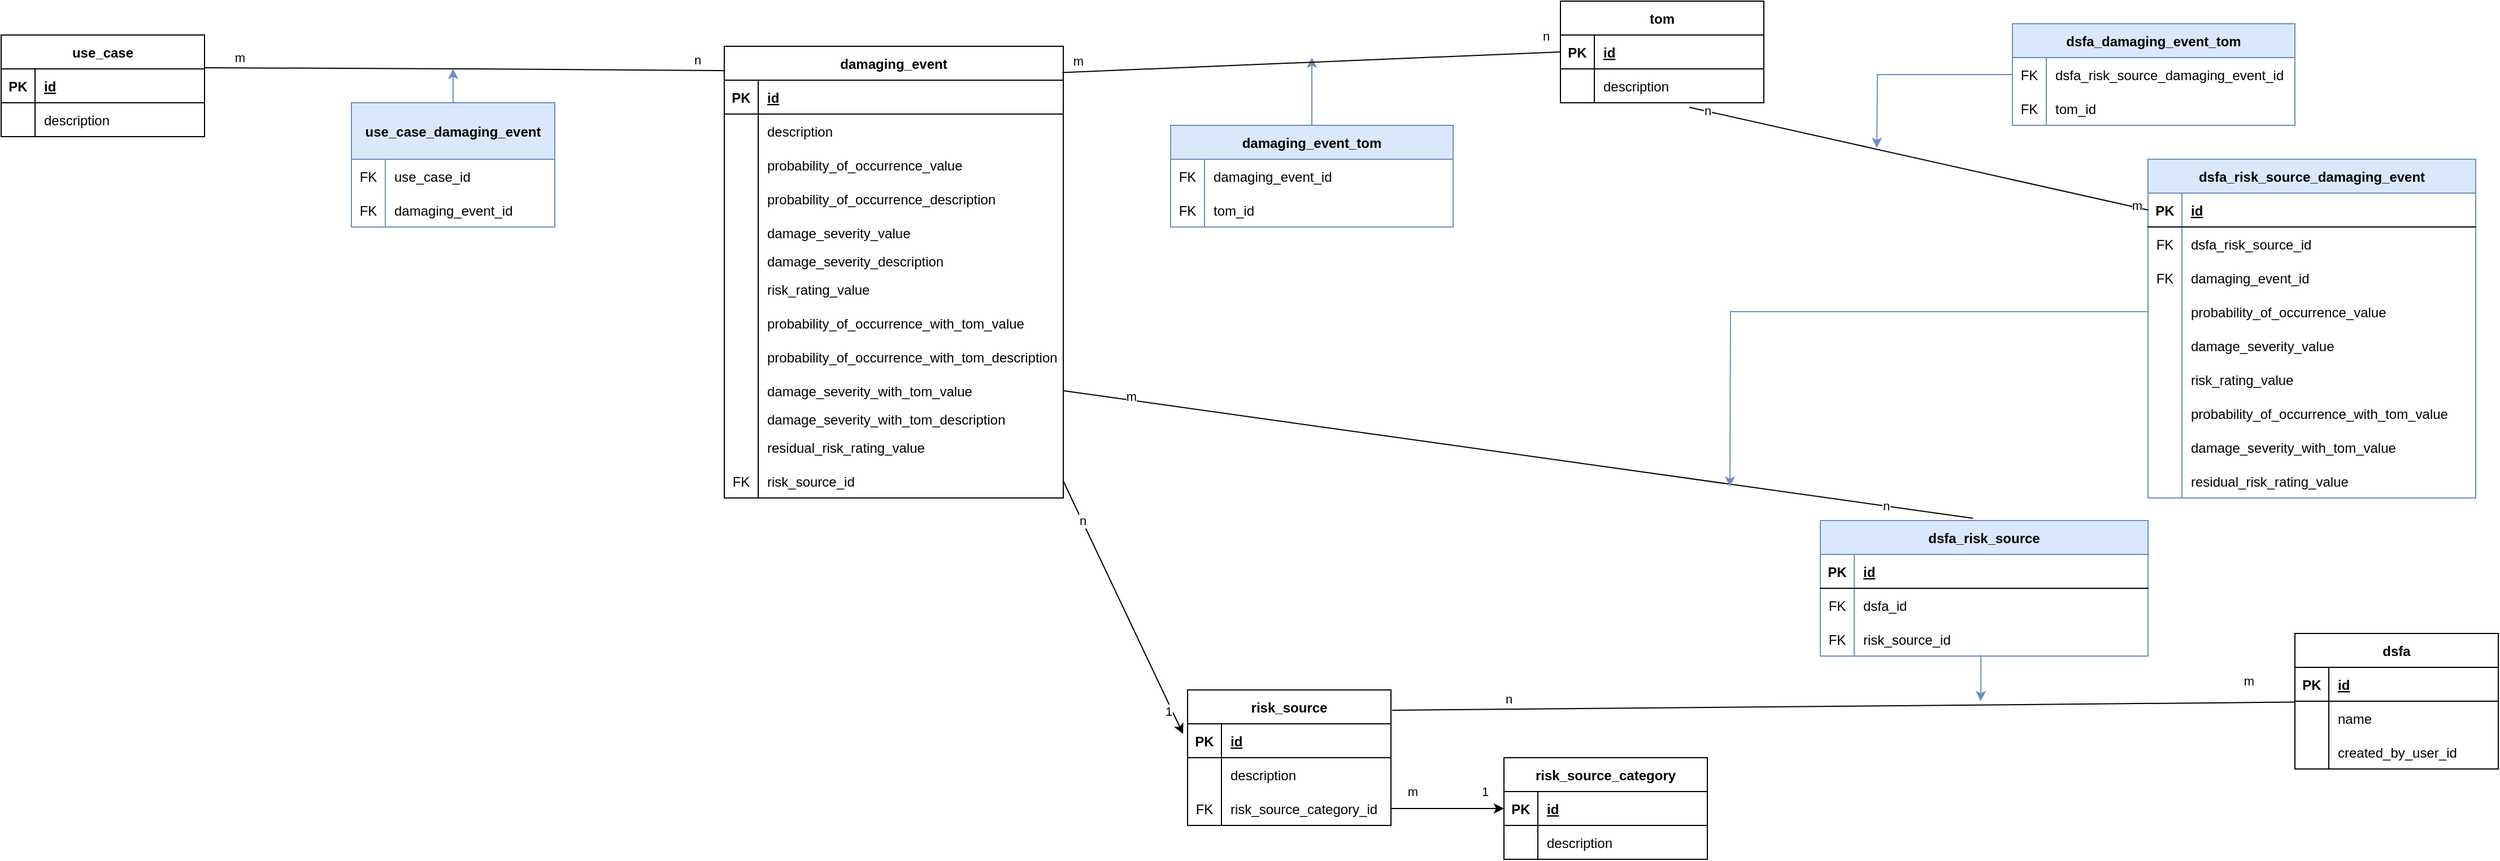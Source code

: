 <mxfile version="20.7.4" type="device"><diagram id="23iRSUPoRavnBvh4doch" name="Page-1"><mxGraphModel dx="2074" dy="1124" grid="1" gridSize="10" guides="1" tooltips="1" connect="1" arrows="1" fold="1" page="1" pageScale="1" pageWidth="1654" pageHeight="1169" math="0" shadow="0"><root><mxCell id="0"/><mxCell id="1" parent="0"/><mxCell id="J4cOoq2kuvrJwFR5nwXc-1" value="risk_source_category" style="shape=table;startSize=30;container=1;collapsible=1;childLayout=tableLayout;fixedRows=1;rowLines=0;fontStyle=1;align=center;resizeLast=1;" parent="1" vertex="1"><mxGeometry x="1490" y="710" width="180" height="90" as="geometry"/></mxCell><mxCell id="J4cOoq2kuvrJwFR5nwXc-2" value="" style="shape=tableRow;horizontal=0;startSize=0;swimlaneHead=0;swimlaneBody=0;fillColor=none;collapsible=0;dropTarget=0;points=[[0,0.5],[1,0.5]];portConstraint=eastwest;top=0;left=0;right=0;bottom=1;" parent="J4cOoq2kuvrJwFR5nwXc-1" vertex="1"><mxGeometry y="30" width="180" height="30" as="geometry"/></mxCell><mxCell id="J4cOoq2kuvrJwFR5nwXc-3" value="PK" style="shape=partialRectangle;connectable=0;fillColor=none;top=0;left=0;bottom=0;right=0;fontStyle=1;overflow=hidden;" parent="J4cOoq2kuvrJwFR5nwXc-2" vertex="1"><mxGeometry width="30" height="30" as="geometry"><mxRectangle width="30" height="30" as="alternateBounds"/></mxGeometry></mxCell><mxCell id="J4cOoq2kuvrJwFR5nwXc-4" value="id" style="shape=partialRectangle;connectable=0;fillColor=none;top=0;left=0;bottom=0;right=0;align=left;spacingLeft=6;fontStyle=5;overflow=hidden;" parent="J4cOoq2kuvrJwFR5nwXc-2" vertex="1"><mxGeometry x="30" width="150" height="30" as="geometry"><mxRectangle width="150" height="30" as="alternateBounds"/></mxGeometry></mxCell><mxCell id="J4cOoq2kuvrJwFR5nwXc-5" value="" style="shape=tableRow;horizontal=0;startSize=0;swimlaneHead=0;swimlaneBody=0;fillColor=none;collapsible=0;dropTarget=0;points=[[0,0.5],[1,0.5]];portConstraint=eastwest;top=0;left=0;right=0;bottom=0;" parent="J4cOoq2kuvrJwFR5nwXc-1" vertex="1"><mxGeometry y="60" width="180" height="30" as="geometry"/></mxCell><mxCell id="J4cOoq2kuvrJwFR5nwXc-6" value="" style="shape=partialRectangle;connectable=0;fillColor=none;top=0;left=0;bottom=0;right=0;editable=1;overflow=hidden;" parent="J4cOoq2kuvrJwFR5nwXc-5" vertex="1"><mxGeometry width="30" height="30" as="geometry"><mxRectangle width="30" height="30" as="alternateBounds"/></mxGeometry></mxCell><mxCell id="J4cOoq2kuvrJwFR5nwXc-7" value="description" style="shape=partialRectangle;connectable=0;fillColor=none;top=0;left=0;bottom=0;right=0;align=left;spacingLeft=6;overflow=hidden;" parent="J4cOoq2kuvrJwFR5nwXc-5" vertex="1"><mxGeometry x="30" width="150" height="30" as="geometry"><mxRectangle width="150" height="30" as="alternateBounds"/></mxGeometry></mxCell><mxCell id="J4cOoq2kuvrJwFR5nwXc-14" value="risk_source" style="shape=table;startSize=30;container=1;collapsible=1;childLayout=tableLayout;fixedRows=1;rowLines=0;fontStyle=1;align=center;resizeLast=1;" parent="1" vertex="1"><mxGeometry x="1210" y="650" width="180" height="120" as="geometry"/></mxCell><mxCell id="J4cOoq2kuvrJwFR5nwXc-15" value="" style="shape=tableRow;horizontal=0;startSize=0;swimlaneHead=0;swimlaneBody=0;fillColor=none;collapsible=0;dropTarget=0;points=[[0,0.5],[1,0.5]];portConstraint=eastwest;top=0;left=0;right=0;bottom=1;" parent="J4cOoq2kuvrJwFR5nwXc-14" vertex="1"><mxGeometry y="30" width="180" height="30" as="geometry"/></mxCell><mxCell id="J4cOoq2kuvrJwFR5nwXc-16" value="PK" style="shape=partialRectangle;connectable=0;fillColor=none;top=0;left=0;bottom=0;right=0;fontStyle=1;overflow=hidden;" parent="J4cOoq2kuvrJwFR5nwXc-15" vertex="1"><mxGeometry width="30" height="30" as="geometry"><mxRectangle width="30" height="30" as="alternateBounds"/></mxGeometry></mxCell><mxCell id="J4cOoq2kuvrJwFR5nwXc-17" value="id" style="shape=partialRectangle;connectable=0;fillColor=none;top=0;left=0;bottom=0;right=0;align=left;spacingLeft=6;fontStyle=5;overflow=hidden;" parent="J4cOoq2kuvrJwFR5nwXc-15" vertex="1"><mxGeometry x="30" width="150" height="30" as="geometry"><mxRectangle width="150" height="30" as="alternateBounds"/></mxGeometry></mxCell><mxCell id="J4cOoq2kuvrJwFR5nwXc-18" value="" style="shape=tableRow;horizontal=0;startSize=0;swimlaneHead=0;swimlaneBody=0;fillColor=none;collapsible=0;dropTarget=0;points=[[0,0.5],[1,0.5]];portConstraint=eastwest;top=0;left=0;right=0;bottom=0;" parent="J4cOoq2kuvrJwFR5nwXc-14" vertex="1"><mxGeometry y="60" width="180" height="30" as="geometry"/></mxCell><mxCell id="J4cOoq2kuvrJwFR5nwXc-19" value="" style="shape=partialRectangle;connectable=0;fillColor=none;top=0;left=0;bottom=0;right=0;editable=1;overflow=hidden;" parent="J4cOoq2kuvrJwFR5nwXc-18" vertex="1"><mxGeometry width="30" height="30" as="geometry"><mxRectangle width="30" height="30" as="alternateBounds"/></mxGeometry></mxCell><mxCell id="J4cOoq2kuvrJwFR5nwXc-20" value="description" style="shape=partialRectangle;connectable=0;fillColor=none;top=0;left=0;bottom=0;right=0;align=left;spacingLeft=6;overflow=hidden;" parent="J4cOoq2kuvrJwFR5nwXc-18" vertex="1"><mxGeometry x="30" width="150" height="30" as="geometry"><mxRectangle width="150" height="30" as="alternateBounds"/></mxGeometry></mxCell><mxCell id="J4cOoq2kuvrJwFR5nwXc-21" value="" style="shape=tableRow;horizontal=0;startSize=0;swimlaneHead=0;swimlaneBody=0;fillColor=none;collapsible=0;dropTarget=0;points=[[0,0.5],[1,0.5]];portConstraint=eastwest;top=0;left=0;right=0;bottom=0;" parent="J4cOoq2kuvrJwFR5nwXc-14" vertex="1"><mxGeometry y="90" width="180" height="30" as="geometry"/></mxCell><mxCell id="J4cOoq2kuvrJwFR5nwXc-22" value="FK" style="shape=partialRectangle;connectable=0;fillColor=none;top=0;left=0;bottom=0;right=0;editable=1;overflow=hidden;" parent="J4cOoq2kuvrJwFR5nwXc-21" vertex="1"><mxGeometry width="30" height="30" as="geometry"><mxRectangle width="30" height="30" as="alternateBounds"/></mxGeometry></mxCell><mxCell id="J4cOoq2kuvrJwFR5nwXc-23" value="risk_source_category_id" style="shape=partialRectangle;connectable=0;fillColor=none;top=0;left=0;bottom=0;right=0;align=left;spacingLeft=6;overflow=hidden;" parent="J4cOoq2kuvrJwFR5nwXc-21" vertex="1"><mxGeometry x="30" width="150" height="30" as="geometry"><mxRectangle width="150" height="30" as="alternateBounds"/></mxGeometry></mxCell><mxCell id="J4cOoq2kuvrJwFR5nwXc-27" style="edgeStyle=orthogonalEdgeStyle;rounded=0;orthogonalLoop=1;jettySize=auto;html=1;exitX=1;exitY=0.5;exitDx=0;exitDy=0;entryX=0;entryY=0.5;entryDx=0;entryDy=0;" parent="1" source="J4cOoq2kuvrJwFR5nwXc-21" target="J4cOoq2kuvrJwFR5nwXc-1" edge="1"><mxGeometry relative="1" as="geometry"/></mxCell><mxCell id="VGyL_9hQPjb-FeDWO-PX-170" value="1" style="edgeLabel;html=1;align=center;verticalAlign=middle;resizable=0;points=[];" parent="J4cOoq2kuvrJwFR5nwXc-27" vertex="1" connectable="0"><mxGeometry x="0.658" y="1" relative="1" as="geometry"><mxPoint y="-14" as="offset"/></mxGeometry></mxCell><mxCell id="VGyL_9hQPjb-FeDWO-PX-171" value="m" style="edgeLabel;html=1;align=center;verticalAlign=middle;resizable=0;points=[];" parent="J4cOoq2kuvrJwFR5nwXc-27" vertex="1" connectable="0"><mxGeometry x="-0.795" y="-3" relative="1" as="geometry"><mxPoint x="9" y="-18" as="offset"/></mxGeometry></mxCell><mxCell id="J4cOoq2kuvrJwFR5nwXc-28" value="damaging_event" style="shape=table;startSize=30;container=1;collapsible=1;childLayout=tableLayout;fixedRows=1;rowLines=0;fontStyle=1;align=center;resizeLast=1;" parent="1" vertex="1"><mxGeometry x="800" y="80" width="300" height="400" as="geometry"><mxRectangle x="850" y="500" width="140" height="30" as="alternateBounds"/></mxGeometry></mxCell><mxCell id="J4cOoq2kuvrJwFR5nwXc-29" value="" style="shape=tableRow;horizontal=0;startSize=0;swimlaneHead=0;swimlaneBody=0;fillColor=none;collapsible=0;dropTarget=0;points=[[0,0.5],[1,0.5]];portConstraint=eastwest;top=0;left=0;right=0;bottom=1;" parent="J4cOoq2kuvrJwFR5nwXc-28" vertex="1"><mxGeometry y="30" width="300" height="30" as="geometry"/></mxCell><mxCell id="J4cOoq2kuvrJwFR5nwXc-30" value="PK" style="shape=partialRectangle;connectable=0;fillColor=none;top=0;left=0;bottom=0;right=0;fontStyle=1;overflow=hidden;" parent="J4cOoq2kuvrJwFR5nwXc-29" vertex="1"><mxGeometry width="30" height="30" as="geometry"><mxRectangle width="30" height="30" as="alternateBounds"/></mxGeometry></mxCell><mxCell id="J4cOoq2kuvrJwFR5nwXc-31" value="id" style="shape=partialRectangle;connectable=0;fillColor=none;top=0;left=0;bottom=0;right=0;align=left;spacingLeft=6;fontStyle=5;overflow=hidden;" parent="J4cOoq2kuvrJwFR5nwXc-29" vertex="1"><mxGeometry x="30" width="270" height="30" as="geometry"><mxRectangle width="270" height="30" as="alternateBounds"/></mxGeometry></mxCell><mxCell id="J4cOoq2kuvrJwFR5nwXc-32" value="" style="shape=tableRow;horizontal=0;startSize=0;swimlaneHead=0;swimlaneBody=0;fillColor=none;collapsible=0;dropTarget=0;points=[[0,0.5],[1,0.5]];portConstraint=eastwest;top=0;left=0;right=0;bottom=0;" parent="J4cOoq2kuvrJwFR5nwXc-28" vertex="1"><mxGeometry y="60" width="300" height="30" as="geometry"/></mxCell><mxCell id="J4cOoq2kuvrJwFR5nwXc-33" value="" style="shape=partialRectangle;connectable=0;fillColor=none;top=0;left=0;bottom=0;right=0;editable=1;overflow=hidden;" parent="J4cOoq2kuvrJwFR5nwXc-32" vertex="1"><mxGeometry width="30" height="30" as="geometry"><mxRectangle width="30" height="30" as="alternateBounds"/></mxGeometry></mxCell><mxCell id="J4cOoq2kuvrJwFR5nwXc-34" value="description" style="shape=partialRectangle;connectable=0;fillColor=none;top=0;left=0;bottom=0;right=0;align=left;spacingLeft=6;overflow=hidden;" parent="J4cOoq2kuvrJwFR5nwXc-32" vertex="1"><mxGeometry x="30" width="270" height="30" as="geometry"><mxRectangle width="270" height="30" as="alternateBounds"/></mxGeometry></mxCell><mxCell id="J4cOoq2kuvrJwFR5nwXc-35" value="" style="shape=tableRow;horizontal=0;startSize=0;swimlaneHead=0;swimlaneBody=0;fillColor=none;collapsible=0;dropTarget=0;points=[[0,0.5],[1,0.5]];portConstraint=eastwest;top=0;left=0;right=0;bottom=0;" parent="J4cOoq2kuvrJwFR5nwXc-28" vertex="1"><mxGeometry y="90" width="300" height="30" as="geometry"/></mxCell><mxCell id="J4cOoq2kuvrJwFR5nwXc-36" value="" style="shape=partialRectangle;connectable=0;fillColor=none;top=0;left=0;bottom=0;right=0;editable=1;overflow=hidden;" parent="J4cOoq2kuvrJwFR5nwXc-35" vertex="1"><mxGeometry width="30" height="30" as="geometry"><mxRectangle width="30" height="30" as="alternateBounds"/></mxGeometry></mxCell><mxCell id="J4cOoq2kuvrJwFR5nwXc-37" value="probability_of_occurrence_value" style="shape=partialRectangle;connectable=0;fillColor=none;top=0;left=0;bottom=0;right=0;align=left;spacingLeft=6;overflow=hidden;" parent="J4cOoq2kuvrJwFR5nwXc-35" vertex="1"><mxGeometry x="30" width="270" height="30" as="geometry"><mxRectangle width="270" height="30" as="alternateBounds"/></mxGeometry></mxCell><mxCell id="J4cOoq2kuvrJwFR5nwXc-38" value="" style="shape=tableRow;horizontal=0;startSize=0;swimlaneHead=0;swimlaneBody=0;fillColor=none;collapsible=0;dropTarget=0;points=[[0,0.5],[1,0.5]];portConstraint=eastwest;top=0;left=0;right=0;bottom=0;" parent="J4cOoq2kuvrJwFR5nwXc-28" vertex="1"><mxGeometry y="120" width="300" height="30" as="geometry"/></mxCell><mxCell id="J4cOoq2kuvrJwFR5nwXc-39" value="" style="shape=partialRectangle;connectable=0;fillColor=none;top=0;left=0;bottom=0;right=0;editable=1;overflow=hidden;" parent="J4cOoq2kuvrJwFR5nwXc-38" vertex="1"><mxGeometry width="30" height="30" as="geometry"><mxRectangle width="30" height="30" as="alternateBounds"/></mxGeometry></mxCell><mxCell id="J4cOoq2kuvrJwFR5nwXc-40" value="probability_of_occurrence_description" style="shape=partialRectangle;connectable=0;fillColor=none;top=0;left=0;bottom=0;right=0;align=left;spacingLeft=6;overflow=hidden;" parent="J4cOoq2kuvrJwFR5nwXc-38" vertex="1"><mxGeometry x="30" width="270" height="30" as="geometry"><mxRectangle width="270" height="30" as="alternateBounds"/></mxGeometry></mxCell><mxCell id="J4cOoq2kuvrJwFR5nwXc-41" value="" style="shape=tableRow;horizontal=0;startSize=0;swimlaneHead=0;swimlaneBody=0;fillColor=none;collapsible=0;dropTarget=0;points=[[0,0.5],[1,0.5]];portConstraint=eastwest;top=0;left=0;right=0;bottom=0;" parent="J4cOoq2kuvrJwFR5nwXc-28" vertex="1"><mxGeometry y="150" width="300" height="30" as="geometry"/></mxCell><mxCell id="J4cOoq2kuvrJwFR5nwXc-42" value="" style="shape=partialRectangle;connectable=0;fillColor=none;top=0;left=0;bottom=0;right=0;editable=1;overflow=hidden;" parent="J4cOoq2kuvrJwFR5nwXc-41" vertex="1"><mxGeometry width="30" height="30" as="geometry"><mxRectangle width="30" height="30" as="alternateBounds"/></mxGeometry></mxCell><mxCell id="J4cOoq2kuvrJwFR5nwXc-43" value="damage_severity_value" style="shape=partialRectangle;connectable=0;fillColor=none;top=0;left=0;bottom=0;right=0;align=left;spacingLeft=6;overflow=hidden;" parent="J4cOoq2kuvrJwFR5nwXc-41" vertex="1"><mxGeometry x="30" width="270" height="30" as="geometry"><mxRectangle width="270" height="30" as="alternateBounds"/></mxGeometry></mxCell><mxCell id="J4cOoq2kuvrJwFR5nwXc-44" value="" style="shape=tableRow;horizontal=0;startSize=0;swimlaneHead=0;swimlaneBody=0;fillColor=none;collapsible=0;dropTarget=0;points=[[0,0.5],[1,0.5]];portConstraint=eastwest;top=0;left=0;right=0;bottom=0;" parent="J4cOoq2kuvrJwFR5nwXc-28" vertex="1"><mxGeometry y="180" width="300" height="20" as="geometry"/></mxCell><mxCell id="J4cOoq2kuvrJwFR5nwXc-45" value="" style="shape=partialRectangle;connectable=0;fillColor=none;top=0;left=0;bottom=0;right=0;editable=1;overflow=hidden;" parent="J4cOoq2kuvrJwFR5nwXc-44" vertex="1"><mxGeometry width="30" height="20" as="geometry"><mxRectangle width="30" height="20" as="alternateBounds"/></mxGeometry></mxCell><mxCell id="J4cOoq2kuvrJwFR5nwXc-46" value="damage_severity_description" style="shape=partialRectangle;connectable=0;fillColor=none;top=0;left=0;bottom=0;right=0;align=left;spacingLeft=6;overflow=hidden;" parent="J4cOoq2kuvrJwFR5nwXc-44" vertex="1"><mxGeometry x="30" width="270" height="20" as="geometry"><mxRectangle width="270" height="20" as="alternateBounds"/></mxGeometry></mxCell><mxCell id="J4cOoq2kuvrJwFR5nwXc-47" value="" style="shape=tableRow;horizontal=0;startSize=0;swimlaneHead=0;swimlaneBody=0;fillColor=none;collapsible=0;dropTarget=0;points=[[0,0.5],[1,0.5]];portConstraint=eastwest;top=0;left=0;right=0;bottom=0;" parent="J4cOoq2kuvrJwFR5nwXc-28" vertex="1"><mxGeometry y="200" width="300" height="30" as="geometry"/></mxCell><mxCell id="J4cOoq2kuvrJwFR5nwXc-48" value="" style="shape=partialRectangle;connectable=0;fillColor=none;top=0;left=0;bottom=0;right=0;editable=1;overflow=hidden;" parent="J4cOoq2kuvrJwFR5nwXc-47" vertex="1"><mxGeometry width="30" height="30" as="geometry"><mxRectangle width="30" height="30" as="alternateBounds"/></mxGeometry></mxCell><mxCell id="J4cOoq2kuvrJwFR5nwXc-49" value="risk_rating_value" style="shape=partialRectangle;connectable=0;fillColor=none;top=0;left=0;bottom=0;right=0;align=left;spacingLeft=6;overflow=hidden;" parent="J4cOoq2kuvrJwFR5nwXc-47" vertex="1"><mxGeometry x="30" width="270" height="30" as="geometry"><mxRectangle width="270" height="30" as="alternateBounds"/></mxGeometry></mxCell><mxCell id="J4cOoq2kuvrJwFR5nwXc-50" value="" style="shape=tableRow;horizontal=0;startSize=0;swimlaneHead=0;swimlaneBody=0;fillColor=none;collapsible=0;dropTarget=0;points=[[0,0.5],[1,0.5]];portConstraint=eastwest;top=0;left=0;right=0;bottom=0;" parent="J4cOoq2kuvrJwFR5nwXc-28" vertex="1"><mxGeometry y="230" width="300" height="30" as="geometry"/></mxCell><mxCell id="J4cOoq2kuvrJwFR5nwXc-51" value="" style="shape=partialRectangle;connectable=0;fillColor=none;top=0;left=0;bottom=0;right=0;editable=1;overflow=hidden;" parent="J4cOoq2kuvrJwFR5nwXc-50" vertex="1"><mxGeometry width="30" height="30" as="geometry"><mxRectangle width="30" height="30" as="alternateBounds"/></mxGeometry></mxCell><mxCell id="J4cOoq2kuvrJwFR5nwXc-52" value="probability_of_occurrence_with_tom_value" style="shape=partialRectangle;connectable=0;fillColor=none;top=0;left=0;bottom=0;right=0;align=left;spacingLeft=6;overflow=hidden;" parent="J4cOoq2kuvrJwFR5nwXc-50" vertex="1"><mxGeometry x="30" width="270" height="30" as="geometry"><mxRectangle width="270" height="30" as="alternateBounds"/></mxGeometry></mxCell><mxCell id="J4cOoq2kuvrJwFR5nwXc-53" value="" style="shape=tableRow;horizontal=0;startSize=0;swimlaneHead=0;swimlaneBody=0;fillColor=none;collapsible=0;dropTarget=0;points=[[0,0.5],[1,0.5]];portConstraint=eastwest;top=0;left=0;right=0;bottom=0;" parent="J4cOoq2kuvrJwFR5nwXc-28" vertex="1"><mxGeometry y="260" width="300" height="30" as="geometry"/></mxCell><mxCell id="J4cOoq2kuvrJwFR5nwXc-54" value="" style="shape=partialRectangle;connectable=0;fillColor=none;top=0;left=0;bottom=0;right=0;editable=1;overflow=hidden;" parent="J4cOoq2kuvrJwFR5nwXc-53" vertex="1"><mxGeometry width="30" height="30" as="geometry"><mxRectangle width="30" height="30" as="alternateBounds"/></mxGeometry></mxCell><mxCell id="J4cOoq2kuvrJwFR5nwXc-55" value="probability_of_occurrence_with_tom_description" style="shape=partialRectangle;connectable=0;fillColor=none;top=0;left=0;bottom=0;right=0;align=left;spacingLeft=6;overflow=hidden;" parent="J4cOoq2kuvrJwFR5nwXc-53" vertex="1"><mxGeometry x="30" width="270" height="30" as="geometry"><mxRectangle width="270" height="30" as="alternateBounds"/></mxGeometry></mxCell><mxCell id="J4cOoq2kuvrJwFR5nwXc-56" value="" style="shape=tableRow;horizontal=0;startSize=0;swimlaneHead=0;swimlaneBody=0;fillColor=none;collapsible=0;dropTarget=0;points=[[0,0.5],[1,0.5]];portConstraint=eastwest;top=0;left=0;right=0;bottom=0;" parent="J4cOoq2kuvrJwFR5nwXc-28" vertex="1"><mxGeometry y="290" width="300" height="30" as="geometry"/></mxCell><mxCell id="J4cOoq2kuvrJwFR5nwXc-57" value="" style="shape=partialRectangle;connectable=0;fillColor=none;top=0;left=0;bottom=0;right=0;editable=1;overflow=hidden;" parent="J4cOoq2kuvrJwFR5nwXc-56" vertex="1"><mxGeometry width="30" height="30" as="geometry"><mxRectangle width="30" height="30" as="alternateBounds"/></mxGeometry></mxCell><mxCell id="J4cOoq2kuvrJwFR5nwXc-58" value="damage_severity_with_tom_value" style="shape=partialRectangle;connectable=0;fillColor=none;top=0;left=0;bottom=0;right=0;align=left;spacingLeft=6;overflow=hidden;" parent="J4cOoq2kuvrJwFR5nwXc-56" vertex="1"><mxGeometry x="30" width="270" height="30" as="geometry"><mxRectangle width="270" height="30" as="alternateBounds"/></mxGeometry></mxCell><mxCell id="J4cOoq2kuvrJwFR5nwXc-59" value="" style="shape=tableRow;horizontal=0;startSize=0;swimlaneHead=0;swimlaneBody=0;fillColor=none;collapsible=0;dropTarget=0;points=[[0,0.5],[1,0.5]];portConstraint=eastwest;top=0;left=0;right=0;bottom=0;" parent="J4cOoq2kuvrJwFR5nwXc-28" vertex="1"><mxGeometry y="320" width="300" height="20" as="geometry"/></mxCell><mxCell id="J4cOoq2kuvrJwFR5nwXc-60" value="" style="shape=partialRectangle;connectable=0;fillColor=none;top=0;left=0;bottom=0;right=0;editable=1;overflow=hidden;" parent="J4cOoq2kuvrJwFR5nwXc-59" vertex="1"><mxGeometry width="30" height="20" as="geometry"><mxRectangle width="30" height="20" as="alternateBounds"/></mxGeometry></mxCell><mxCell id="J4cOoq2kuvrJwFR5nwXc-61" value="damage_severity_with_tom_description" style="shape=partialRectangle;connectable=0;fillColor=none;top=0;left=0;bottom=0;right=0;align=left;spacingLeft=6;overflow=hidden;" parent="J4cOoq2kuvrJwFR5nwXc-59" vertex="1"><mxGeometry x="30" width="270" height="20" as="geometry"><mxRectangle width="270" height="20" as="alternateBounds"/></mxGeometry></mxCell><mxCell id="J4cOoq2kuvrJwFR5nwXc-62" value="" style="shape=tableRow;horizontal=0;startSize=0;swimlaneHead=0;swimlaneBody=0;fillColor=none;collapsible=0;dropTarget=0;points=[[0,0.5],[1,0.5]];portConstraint=eastwest;top=0;left=0;right=0;bottom=0;" parent="J4cOoq2kuvrJwFR5nwXc-28" vertex="1"><mxGeometry y="340" width="300" height="30" as="geometry"/></mxCell><mxCell id="J4cOoq2kuvrJwFR5nwXc-63" value="" style="shape=partialRectangle;connectable=0;fillColor=none;top=0;left=0;bottom=0;right=0;editable=1;overflow=hidden;" parent="J4cOoq2kuvrJwFR5nwXc-62" vertex="1"><mxGeometry width="30" height="30" as="geometry"><mxRectangle width="30" height="30" as="alternateBounds"/></mxGeometry></mxCell><mxCell id="J4cOoq2kuvrJwFR5nwXc-64" value="residual_risk_rating_value" style="shape=partialRectangle;connectable=0;fillColor=none;top=0;left=0;bottom=0;right=0;align=left;spacingLeft=6;overflow=hidden;" parent="J4cOoq2kuvrJwFR5nwXc-62" vertex="1"><mxGeometry x="30" width="270" height="30" as="geometry"><mxRectangle width="270" height="30" as="alternateBounds"/></mxGeometry></mxCell><mxCell id="VGyL_9hQPjb-FeDWO-PX-38" style="shape=tableRow;horizontal=0;startSize=0;swimlaneHead=0;swimlaneBody=0;fillColor=none;collapsible=0;dropTarget=0;points=[[0,0.5],[1,0.5]];portConstraint=eastwest;top=0;left=0;right=0;bottom=0;" parent="J4cOoq2kuvrJwFR5nwXc-28" vertex="1"><mxGeometry y="370" width="300" height="30" as="geometry"/></mxCell><mxCell id="VGyL_9hQPjb-FeDWO-PX-39" value="FK" style="shape=partialRectangle;connectable=0;fillColor=none;top=0;left=0;bottom=0;right=0;editable=1;overflow=hidden;" parent="VGyL_9hQPjb-FeDWO-PX-38" vertex="1"><mxGeometry width="30" height="30" as="geometry"><mxRectangle width="30" height="30" as="alternateBounds"/></mxGeometry></mxCell><mxCell id="VGyL_9hQPjb-FeDWO-PX-40" value="risk_source_id" style="shape=partialRectangle;connectable=0;fillColor=none;top=0;left=0;bottom=0;right=0;align=left;spacingLeft=6;overflow=hidden;" parent="VGyL_9hQPjb-FeDWO-PX-38" vertex="1"><mxGeometry x="30" width="270" height="30" as="geometry"><mxRectangle width="270" height="30" as="alternateBounds"/></mxGeometry></mxCell><mxCell id="J4cOoq2kuvrJwFR5nwXc-68" value="tom" style="shape=table;startSize=30;container=1;collapsible=1;childLayout=tableLayout;fixedRows=1;rowLines=0;fontStyle=1;align=center;resizeLast=1;" parent="1" vertex="1"><mxGeometry x="1540" y="40" width="180" height="90" as="geometry"/></mxCell><mxCell id="J4cOoq2kuvrJwFR5nwXc-69" value="" style="shape=tableRow;horizontal=0;startSize=0;swimlaneHead=0;swimlaneBody=0;fillColor=none;collapsible=0;dropTarget=0;points=[[0,0.5],[1,0.5]];portConstraint=eastwest;top=0;left=0;right=0;bottom=1;" parent="J4cOoq2kuvrJwFR5nwXc-68" vertex="1"><mxGeometry y="30" width="180" height="30" as="geometry"/></mxCell><mxCell id="J4cOoq2kuvrJwFR5nwXc-70" value="PK" style="shape=partialRectangle;connectable=0;fillColor=none;top=0;left=0;bottom=0;right=0;fontStyle=1;overflow=hidden;" parent="J4cOoq2kuvrJwFR5nwXc-69" vertex="1"><mxGeometry width="30" height="30" as="geometry"><mxRectangle width="30" height="30" as="alternateBounds"/></mxGeometry></mxCell><mxCell id="J4cOoq2kuvrJwFR5nwXc-71" value="id" style="shape=partialRectangle;connectable=0;fillColor=none;top=0;left=0;bottom=0;right=0;align=left;spacingLeft=6;fontStyle=5;overflow=hidden;" parent="J4cOoq2kuvrJwFR5nwXc-69" vertex="1"><mxGeometry x="30" width="150" height="30" as="geometry"><mxRectangle width="150" height="30" as="alternateBounds"/></mxGeometry></mxCell><mxCell id="J4cOoq2kuvrJwFR5nwXc-72" value="" style="shape=tableRow;horizontal=0;startSize=0;swimlaneHead=0;swimlaneBody=0;fillColor=none;collapsible=0;dropTarget=0;points=[[0,0.5],[1,0.5]];portConstraint=eastwest;top=0;left=0;right=0;bottom=0;" parent="J4cOoq2kuvrJwFR5nwXc-68" vertex="1"><mxGeometry y="60" width="180" height="30" as="geometry"/></mxCell><mxCell id="J4cOoq2kuvrJwFR5nwXc-73" value="" style="shape=partialRectangle;connectable=0;fillColor=none;top=0;left=0;bottom=0;right=0;editable=1;overflow=hidden;" parent="J4cOoq2kuvrJwFR5nwXc-72" vertex="1"><mxGeometry width="30" height="30" as="geometry"><mxRectangle width="30" height="30" as="alternateBounds"/></mxGeometry></mxCell><mxCell id="J4cOoq2kuvrJwFR5nwXc-74" value="description" style="shape=partialRectangle;connectable=0;fillColor=none;top=0;left=0;bottom=0;right=0;align=left;spacingLeft=6;overflow=hidden;" parent="J4cOoq2kuvrJwFR5nwXc-72" vertex="1"><mxGeometry x="30" width="150" height="30" as="geometry"><mxRectangle width="150" height="30" as="alternateBounds"/></mxGeometry></mxCell><mxCell id="VGyL_9hQPjb-FeDWO-PX-258" style="edgeStyle=orthogonalEdgeStyle;rounded=0;orthogonalLoop=1;jettySize=auto;html=1;fillColor=#dae8fc;strokeColor=#6c8ebf;" parent="1" source="J4cOoq2kuvrJwFR5nwXc-81" edge="1"><mxGeometry relative="1" as="geometry"><mxPoint x="1320" y="90" as="targetPoint"/></mxGeometry></mxCell><mxCell id="J4cOoq2kuvrJwFR5nwXc-81" value="damaging_event_tom" style="shape=table;startSize=30;container=1;collapsible=1;childLayout=tableLayout;fixedRows=1;rowLines=0;fontStyle=1;align=center;resizeLast=1;fillColor=#dae8fc;strokeColor=#6c8ebf;" parent="1" vertex="1"><mxGeometry x="1195" y="150" width="250" height="90" as="geometry"/></mxCell><mxCell id="J4cOoq2kuvrJwFR5nwXc-85" value="" style="shape=tableRow;horizontal=0;startSize=0;swimlaneHead=0;swimlaneBody=0;fillColor=none;collapsible=0;dropTarget=0;points=[[0,0.5],[1,0.5]];portConstraint=eastwest;top=0;left=0;right=0;bottom=0;" parent="J4cOoq2kuvrJwFR5nwXc-81" vertex="1"><mxGeometry y="30" width="250" height="30" as="geometry"/></mxCell><mxCell id="J4cOoq2kuvrJwFR5nwXc-86" value="FK" style="shape=partialRectangle;connectable=0;fillColor=none;top=0;left=0;bottom=0;right=0;editable=1;overflow=hidden;" parent="J4cOoq2kuvrJwFR5nwXc-85" vertex="1"><mxGeometry width="30" height="30" as="geometry"><mxRectangle width="30" height="30" as="alternateBounds"/></mxGeometry></mxCell><mxCell id="J4cOoq2kuvrJwFR5nwXc-87" value="damaging_event_id" style="shape=partialRectangle;connectable=0;fillColor=none;top=0;left=0;bottom=0;right=0;align=left;spacingLeft=6;overflow=hidden;" parent="J4cOoq2kuvrJwFR5nwXc-85" vertex="1"><mxGeometry x="30" width="220" height="30" as="geometry"><mxRectangle width="220" height="30" as="alternateBounds"/></mxGeometry></mxCell><mxCell id="J4cOoq2kuvrJwFR5nwXc-88" value="" style="shape=tableRow;horizontal=0;startSize=0;swimlaneHead=0;swimlaneBody=0;fillColor=none;collapsible=0;dropTarget=0;points=[[0,0.5],[1,0.5]];portConstraint=eastwest;top=0;left=0;right=0;bottom=0;" parent="J4cOoq2kuvrJwFR5nwXc-81" vertex="1"><mxGeometry y="60" width="250" height="30" as="geometry"/></mxCell><mxCell id="J4cOoq2kuvrJwFR5nwXc-89" value="FK" style="shape=partialRectangle;connectable=0;fillColor=none;top=0;left=0;bottom=0;right=0;editable=1;overflow=hidden;" parent="J4cOoq2kuvrJwFR5nwXc-88" vertex="1"><mxGeometry width="30" height="30" as="geometry"><mxRectangle width="30" height="30" as="alternateBounds"/></mxGeometry></mxCell><mxCell id="J4cOoq2kuvrJwFR5nwXc-90" value="tom_id" style="shape=partialRectangle;connectable=0;fillColor=none;top=0;left=0;bottom=0;right=0;align=left;spacingLeft=6;overflow=hidden;" parent="J4cOoq2kuvrJwFR5nwXc-88" vertex="1"><mxGeometry x="30" width="220" height="30" as="geometry"><mxRectangle width="220" height="30" as="alternateBounds"/></mxGeometry></mxCell><mxCell id="J4cOoq2kuvrJwFR5nwXc-124" value="use_case" style="shape=table;startSize=30;container=1;collapsible=1;childLayout=tableLayout;fixedRows=1;rowLines=0;fontStyle=1;align=center;resizeLast=1;" parent="1" vertex="1"><mxGeometry x="160" y="70" width="180" height="90" as="geometry"/></mxCell><mxCell id="J4cOoq2kuvrJwFR5nwXc-125" value="" style="shape=tableRow;horizontal=0;startSize=0;swimlaneHead=0;swimlaneBody=0;fillColor=none;collapsible=0;dropTarget=0;points=[[0,0.5],[1,0.5]];portConstraint=eastwest;top=0;left=0;right=0;bottom=1;" parent="J4cOoq2kuvrJwFR5nwXc-124" vertex="1"><mxGeometry y="30" width="180" height="30" as="geometry"/></mxCell><mxCell id="J4cOoq2kuvrJwFR5nwXc-126" value="PK" style="shape=partialRectangle;connectable=0;fillColor=none;top=0;left=0;bottom=0;right=0;fontStyle=1;overflow=hidden;" parent="J4cOoq2kuvrJwFR5nwXc-125" vertex="1"><mxGeometry width="30" height="30" as="geometry"><mxRectangle width="30" height="30" as="alternateBounds"/></mxGeometry></mxCell><mxCell id="J4cOoq2kuvrJwFR5nwXc-127" value="id" style="shape=partialRectangle;connectable=0;fillColor=none;top=0;left=0;bottom=0;right=0;align=left;spacingLeft=6;fontStyle=5;overflow=hidden;" parent="J4cOoq2kuvrJwFR5nwXc-125" vertex="1"><mxGeometry x="30" width="150" height="30" as="geometry"><mxRectangle width="150" height="30" as="alternateBounds"/></mxGeometry></mxCell><mxCell id="J4cOoq2kuvrJwFR5nwXc-128" value="" style="shape=tableRow;horizontal=0;startSize=0;swimlaneHead=0;swimlaneBody=0;fillColor=none;collapsible=0;dropTarget=0;points=[[0,0.5],[1,0.5]];portConstraint=eastwest;top=0;left=0;right=0;bottom=0;" parent="J4cOoq2kuvrJwFR5nwXc-124" vertex="1"><mxGeometry y="60" width="180" height="30" as="geometry"/></mxCell><mxCell id="J4cOoq2kuvrJwFR5nwXc-129" value="" style="shape=partialRectangle;connectable=0;fillColor=none;top=0;left=0;bottom=0;right=0;editable=1;overflow=hidden;" parent="J4cOoq2kuvrJwFR5nwXc-128" vertex="1"><mxGeometry width="30" height="30" as="geometry"><mxRectangle width="30" height="30" as="alternateBounds"/></mxGeometry></mxCell><mxCell id="J4cOoq2kuvrJwFR5nwXc-130" value="description" style="shape=partialRectangle;connectable=0;fillColor=none;top=0;left=0;bottom=0;right=0;align=left;spacingLeft=6;overflow=hidden;" parent="J4cOoq2kuvrJwFR5nwXc-128" vertex="1"><mxGeometry x="30" width="150" height="30" as="geometry"><mxRectangle width="150" height="30" as="alternateBounds"/></mxGeometry></mxCell><mxCell id="VGyL_9hQPjb-FeDWO-PX-183" style="edgeStyle=orthogonalEdgeStyle;rounded=0;orthogonalLoop=1;jettySize=auto;html=1;" parent="1" source="J4cOoq2kuvrJwFR5nwXc-139" edge="1"><mxGeometry relative="1" as="geometry"><mxPoint x="560" y="155" as="targetPoint"/></mxGeometry></mxCell><mxCell id="VGyL_9hQPjb-FeDWO-PX-185" value="" style="edgeStyle=orthogonalEdgeStyle;rounded=0;orthogonalLoop=1;jettySize=auto;html=1;fillColor=#dae8fc;strokeColor=#6c8ebf;" parent="1" source="J4cOoq2kuvrJwFR5nwXc-139" edge="1"><mxGeometry relative="1" as="geometry"><mxPoint x="560" y="100" as="targetPoint"/><Array as="points"><mxPoint x="560" y="120"/><mxPoint x="560" y="120"/></Array></mxGeometry></mxCell><mxCell id="J4cOoq2kuvrJwFR5nwXc-139" value="use_case_damaging_event" style="shape=table;startSize=50;container=1;collapsible=1;childLayout=tableLayout;fixedRows=1;rowLines=0;fontStyle=1;align=center;resizeLast=1;fillColor=#dae8fc;strokeColor=#6c8ebf;" parent="1" vertex="1"><mxGeometry x="470" y="130" width="180" height="110" as="geometry"/></mxCell><mxCell id="J4cOoq2kuvrJwFR5nwXc-143" value="" style="shape=tableRow;horizontal=0;startSize=0;swimlaneHead=0;swimlaneBody=0;fillColor=none;collapsible=0;dropTarget=0;points=[[0,0.5],[1,0.5]];portConstraint=eastwest;top=0;left=0;right=0;bottom=0;" parent="J4cOoq2kuvrJwFR5nwXc-139" vertex="1"><mxGeometry y="50" width="180" height="30" as="geometry"/></mxCell><mxCell id="J4cOoq2kuvrJwFR5nwXc-144" value="FK" style="shape=partialRectangle;connectable=0;fillColor=none;top=0;left=0;bottom=0;right=0;editable=1;overflow=hidden;" parent="J4cOoq2kuvrJwFR5nwXc-143" vertex="1"><mxGeometry width="30" height="30" as="geometry"><mxRectangle width="30" height="30" as="alternateBounds"/></mxGeometry></mxCell><mxCell id="J4cOoq2kuvrJwFR5nwXc-145" value="use_case_id" style="shape=partialRectangle;connectable=0;fillColor=none;top=0;left=0;bottom=0;right=0;align=left;spacingLeft=6;overflow=hidden;" parent="J4cOoq2kuvrJwFR5nwXc-143" vertex="1"><mxGeometry x="30" width="150" height="30" as="geometry"><mxRectangle width="150" height="30" as="alternateBounds"/></mxGeometry></mxCell><mxCell id="J4cOoq2kuvrJwFR5nwXc-146" value="" style="shape=tableRow;horizontal=0;startSize=0;swimlaneHead=0;swimlaneBody=0;fillColor=none;collapsible=0;dropTarget=0;points=[[0,0.5],[1,0.5]];portConstraint=eastwest;top=0;left=0;right=0;bottom=0;" parent="J4cOoq2kuvrJwFR5nwXc-139" vertex="1"><mxGeometry y="80" width="180" height="30" as="geometry"/></mxCell><mxCell id="J4cOoq2kuvrJwFR5nwXc-147" value="FK" style="shape=partialRectangle;connectable=0;fillColor=none;top=0;left=0;bottom=0;right=0;editable=1;overflow=hidden;" parent="J4cOoq2kuvrJwFR5nwXc-146" vertex="1"><mxGeometry width="30" height="30" as="geometry"><mxRectangle width="30" height="30" as="alternateBounds"/></mxGeometry></mxCell><mxCell id="J4cOoq2kuvrJwFR5nwXc-148" value="damaging_event_id" style="shape=partialRectangle;connectable=0;fillColor=none;top=0;left=0;bottom=0;right=0;align=left;spacingLeft=6;overflow=hidden;" parent="J4cOoq2kuvrJwFR5nwXc-146" vertex="1"><mxGeometry x="30" width="150" height="30" as="geometry"><mxRectangle width="150" height="30" as="alternateBounds"/></mxGeometry></mxCell><mxCell id="VGyL_9hQPjb-FeDWO-PX-1" value="" style="endArrow=none;html=1;rounded=0;entryX=1;entryY=-0.033;entryDx=0;entryDy=0;entryPerimeter=0;exitX=0.003;exitY=0.054;exitDx=0;exitDy=0;exitPerimeter=0;" parent="1" source="J4cOoq2kuvrJwFR5nwXc-28" target="J4cOoq2kuvrJwFR5nwXc-125" edge="1"><mxGeometry width="50" height="50" relative="1" as="geometry"><mxPoint x="970" y="180" as="sourcePoint"/><mxPoint x="1020" y="130" as="targetPoint"/><Array as="points"><mxPoint x="580" y="100"/></Array></mxGeometry></mxCell><mxCell id="VGyL_9hQPjb-FeDWO-PX-2" value="n" style="edgeLabel;html=1;align=center;verticalAlign=middle;resizable=0;points=[];" parent="VGyL_9hQPjb-FeDWO-PX-1" vertex="1" connectable="0"><mxGeometry x="-0.935" y="-3" relative="1" as="geometry"><mxPoint x="-10" y="-7" as="offset"/></mxGeometry></mxCell><mxCell id="VGyL_9hQPjb-FeDWO-PX-3" value="m" style="edgeLabel;html=1;align=center;verticalAlign=middle;resizable=0;points=[];" parent="VGyL_9hQPjb-FeDWO-PX-1" vertex="1" connectable="0"><mxGeometry x="0.925" relative="1" as="geometry"><mxPoint x="13" y="-9" as="offset"/></mxGeometry></mxCell><mxCell id="VGyL_9hQPjb-FeDWO-PX-7" value="" style="endArrow=none;html=1;rounded=0;entryX=0;entryY=0.5;entryDx=0;entryDy=0;exitX=0.997;exitY=0.058;exitDx=0;exitDy=0;exitPerimeter=0;" parent="1" source="J4cOoq2kuvrJwFR5nwXc-28" target="J4cOoq2kuvrJwFR5nwXc-69" edge="1"><mxGeometry width="50" height="50" relative="1" as="geometry"><mxPoint x="970" y="180" as="sourcePoint"/><mxPoint x="1020" y="130" as="targetPoint"/></mxGeometry></mxCell><mxCell id="VGyL_9hQPjb-FeDWO-PX-8" value="m" style="edgeLabel;html=1;align=center;verticalAlign=middle;resizable=0;points=[];" parent="VGyL_9hQPjb-FeDWO-PX-7" vertex="1" connectable="0"><mxGeometry x="-0.937" relative="1" as="geometry"><mxPoint y="-10" as="offset"/></mxGeometry></mxCell><mxCell id="VGyL_9hQPjb-FeDWO-PX-9" value="n" style="edgeLabel;html=1;align=center;verticalAlign=middle;resizable=0;points=[];" parent="VGyL_9hQPjb-FeDWO-PX-7" vertex="1" connectable="0"><mxGeometry x="0.94" y="-1" relative="1" as="geometry"><mxPoint y="-16" as="offset"/></mxGeometry></mxCell><mxCell id="VGyL_9hQPjb-FeDWO-PX-17" value="" style="endArrow=classic;html=1;rounded=0;entryX=-0.022;entryY=0.3;entryDx=0;entryDy=0;entryPerimeter=0;exitX=1;exitY=0.5;exitDx=0;exitDy=0;" parent="1" source="VGyL_9hQPjb-FeDWO-PX-38" target="J4cOoq2kuvrJwFR5nwXc-15" edge="1"><mxGeometry width="50" height="50" relative="1" as="geometry"><mxPoint x="970" y="180" as="sourcePoint"/><mxPoint x="1020" y="130" as="targetPoint"/></mxGeometry></mxCell><mxCell id="WiHIhOqZPRhID67ehZcI-1" value="1" style="edgeLabel;html=1;align=center;verticalAlign=middle;resizable=0;points=[];" vertex="1" connectable="0" parent="VGyL_9hQPjb-FeDWO-PX-17"><mxGeometry x="0.802" y="-3" relative="1" as="geometry"><mxPoint as="offset"/></mxGeometry></mxCell><mxCell id="WiHIhOqZPRhID67ehZcI-2" value="n" style="edgeLabel;html=1;align=center;verticalAlign=middle;resizable=0;points=[];" vertex="1" connectable="0" parent="VGyL_9hQPjb-FeDWO-PX-17"><mxGeometry x="-0.686" relative="1" as="geometry"><mxPoint as="offset"/></mxGeometry></mxCell><mxCell id="VGyL_9hQPjb-FeDWO-PX-41" value="dsfa" style="shape=table;startSize=30;container=1;collapsible=1;childLayout=tableLayout;fixedRows=1;rowLines=0;fontStyle=1;align=center;resizeLast=1;" parent="1" vertex="1"><mxGeometry x="2190" y="600" width="180" height="120" as="geometry"/></mxCell><mxCell id="VGyL_9hQPjb-FeDWO-PX-42" value="" style="shape=tableRow;horizontal=0;startSize=0;swimlaneHead=0;swimlaneBody=0;fillColor=none;collapsible=0;dropTarget=0;points=[[0,0.5],[1,0.5]];portConstraint=eastwest;top=0;left=0;right=0;bottom=1;" parent="VGyL_9hQPjb-FeDWO-PX-41" vertex="1"><mxGeometry y="30" width="180" height="30" as="geometry"/></mxCell><mxCell id="VGyL_9hQPjb-FeDWO-PX-43" value="PK" style="shape=partialRectangle;connectable=0;fillColor=none;top=0;left=0;bottom=0;right=0;fontStyle=1;overflow=hidden;" parent="VGyL_9hQPjb-FeDWO-PX-42" vertex="1"><mxGeometry width="30" height="30" as="geometry"><mxRectangle width="30" height="30" as="alternateBounds"/></mxGeometry></mxCell><mxCell id="VGyL_9hQPjb-FeDWO-PX-44" value="id" style="shape=partialRectangle;connectable=0;fillColor=none;top=0;left=0;bottom=0;right=0;align=left;spacingLeft=6;fontStyle=5;overflow=hidden;" parent="VGyL_9hQPjb-FeDWO-PX-42" vertex="1"><mxGeometry x="30" width="150" height="30" as="geometry"><mxRectangle width="150" height="30" as="alternateBounds"/></mxGeometry></mxCell><mxCell id="VGyL_9hQPjb-FeDWO-PX-45" value="" style="shape=tableRow;horizontal=0;startSize=0;swimlaneHead=0;swimlaneBody=0;fillColor=none;collapsible=0;dropTarget=0;points=[[0,0.5],[1,0.5]];portConstraint=eastwest;top=0;left=0;right=0;bottom=0;" parent="VGyL_9hQPjb-FeDWO-PX-41" vertex="1"><mxGeometry y="60" width="180" height="30" as="geometry"/></mxCell><mxCell id="VGyL_9hQPjb-FeDWO-PX-46" value="" style="shape=partialRectangle;connectable=0;fillColor=none;top=0;left=0;bottom=0;right=0;editable=1;overflow=hidden;" parent="VGyL_9hQPjb-FeDWO-PX-45" vertex="1"><mxGeometry width="30" height="30" as="geometry"><mxRectangle width="30" height="30" as="alternateBounds"/></mxGeometry></mxCell><mxCell id="VGyL_9hQPjb-FeDWO-PX-47" value="name" style="shape=partialRectangle;connectable=0;fillColor=none;top=0;left=0;bottom=0;right=0;align=left;spacingLeft=6;overflow=hidden;" parent="VGyL_9hQPjb-FeDWO-PX-45" vertex="1"><mxGeometry x="30" width="150" height="30" as="geometry"><mxRectangle width="150" height="30" as="alternateBounds"/></mxGeometry></mxCell><mxCell id="VGyL_9hQPjb-FeDWO-PX-48" style="shape=tableRow;horizontal=0;startSize=0;swimlaneHead=0;swimlaneBody=0;fillColor=none;collapsible=0;dropTarget=0;points=[[0,0.5],[1,0.5]];portConstraint=eastwest;top=0;left=0;right=0;bottom=0;" parent="VGyL_9hQPjb-FeDWO-PX-41" vertex="1"><mxGeometry y="90" width="180" height="30" as="geometry"/></mxCell><mxCell id="VGyL_9hQPjb-FeDWO-PX-49" style="shape=partialRectangle;connectable=0;fillColor=none;top=0;left=0;bottom=0;right=0;editable=1;overflow=hidden;" parent="VGyL_9hQPjb-FeDWO-PX-48" vertex="1"><mxGeometry width="30" height="30" as="geometry"><mxRectangle width="30" height="30" as="alternateBounds"/></mxGeometry></mxCell><mxCell id="VGyL_9hQPjb-FeDWO-PX-50" value="created_by_user_id" style="shape=partialRectangle;connectable=0;fillColor=none;top=0;left=0;bottom=0;right=0;align=left;spacingLeft=6;overflow=hidden;" parent="VGyL_9hQPjb-FeDWO-PX-48" vertex="1"><mxGeometry x="30" width="150" height="30" as="geometry"><mxRectangle width="150" height="30" as="alternateBounds"/></mxGeometry></mxCell><mxCell id="VGyL_9hQPjb-FeDWO-PX-51" value="dsfa_risk_source_damaging_event" style="shape=table;startSize=30;container=1;collapsible=1;childLayout=tableLayout;fixedRows=1;rowLines=0;fontStyle=1;align=center;resizeLast=1;fillColor=#dae8fc;strokeColor=#6c8ebf;" parent="1" vertex="1"><mxGeometry x="2060" y="180" width="290" height="300" as="geometry"/></mxCell><mxCell id="VGyL_9hQPjb-FeDWO-PX-88" style="shape=tableRow;horizontal=0;startSize=0;swimlaneHead=0;swimlaneBody=0;fillColor=none;collapsible=0;dropTarget=0;points=[[0,0.5],[1,0.5]];portConstraint=eastwest;top=0;left=0;right=0;bottom=0;" parent="VGyL_9hQPjb-FeDWO-PX-51" vertex="1"><mxGeometry y="30" width="290" height="30" as="geometry"/></mxCell><mxCell id="VGyL_9hQPjb-FeDWO-PX-89" value="PK" style="shape=partialRectangle;connectable=0;fillColor=none;top=0;left=0;bottom=1;right=0;editable=1;overflow=hidden;fontStyle=1" parent="VGyL_9hQPjb-FeDWO-PX-88" vertex="1"><mxGeometry width="30" height="30" as="geometry"><mxRectangle width="30" height="30" as="alternateBounds"/></mxGeometry></mxCell><mxCell id="VGyL_9hQPjb-FeDWO-PX-90" value="id" style="shape=partialRectangle;connectable=0;fillColor=none;top=0;left=0;bottom=1;right=0;align=left;spacingLeft=6;overflow=hidden;fontStyle=5" parent="VGyL_9hQPjb-FeDWO-PX-88" vertex="1"><mxGeometry x="30" width="260" height="30" as="geometry"><mxRectangle width="260" height="30" as="alternateBounds"/></mxGeometry></mxCell><mxCell id="VGyL_9hQPjb-FeDWO-PX-55" value="" style="shape=tableRow;horizontal=0;startSize=0;swimlaneHead=0;swimlaneBody=0;fillColor=none;collapsible=0;dropTarget=0;points=[[0,0.5],[1,0.5]];portConstraint=eastwest;top=0;left=0;right=0;bottom=0;" parent="VGyL_9hQPjb-FeDWO-PX-51" vertex="1"><mxGeometry y="60" width="290" height="30" as="geometry"/></mxCell><mxCell id="VGyL_9hQPjb-FeDWO-PX-56" value="FK" style="shape=partialRectangle;connectable=0;fillColor=none;top=0;left=0;bottom=0;right=0;editable=1;overflow=hidden;" parent="VGyL_9hQPjb-FeDWO-PX-55" vertex="1"><mxGeometry width="30" height="30" as="geometry"><mxRectangle width="30" height="30" as="alternateBounds"/></mxGeometry></mxCell><mxCell id="VGyL_9hQPjb-FeDWO-PX-57" value="dsfa_risk_source_id" style="shape=partialRectangle;connectable=0;fillColor=none;top=0;left=0;bottom=0;right=0;align=left;spacingLeft=6;overflow=hidden;" parent="VGyL_9hQPjb-FeDWO-PX-55" vertex="1"><mxGeometry x="30" width="260" height="30" as="geometry"><mxRectangle width="260" height="30" as="alternateBounds"/></mxGeometry></mxCell><mxCell id="VGyL_9hQPjb-FeDWO-PX-61" style="shape=tableRow;horizontal=0;startSize=0;swimlaneHead=0;swimlaneBody=0;fillColor=none;collapsible=0;dropTarget=0;points=[[0,0.5],[1,0.5]];portConstraint=eastwest;top=0;left=0;right=0;bottom=0;" parent="VGyL_9hQPjb-FeDWO-PX-51" vertex="1"><mxGeometry y="90" width="290" height="30" as="geometry"/></mxCell><mxCell id="VGyL_9hQPjb-FeDWO-PX-62" value="FK" style="shape=partialRectangle;connectable=0;fillColor=none;top=0;left=0;bottom=0;right=0;editable=1;overflow=hidden;" parent="VGyL_9hQPjb-FeDWO-PX-61" vertex="1"><mxGeometry width="30" height="30" as="geometry"><mxRectangle width="30" height="30" as="alternateBounds"/></mxGeometry></mxCell><mxCell id="VGyL_9hQPjb-FeDWO-PX-63" value="damaging_event_id" style="shape=partialRectangle;connectable=0;fillColor=none;top=0;left=0;bottom=0;right=0;align=left;spacingLeft=6;overflow=hidden;" parent="VGyL_9hQPjb-FeDWO-PX-61" vertex="1"><mxGeometry x="30" width="260" height="30" as="geometry"><mxRectangle width="260" height="30" as="alternateBounds"/></mxGeometry></mxCell><mxCell id="VGyL_9hQPjb-FeDWO-PX-73" style="shape=tableRow;horizontal=0;startSize=0;swimlaneHead=0;swimlaneBody=0;fillColor=none;collapsible=0;dropTarget=0;points=[[0,0.5],[1,0.5]];portConstraint=eastwest;top=0;left=0;right=0;bottom=0;" parent="VGyL_9hQPjb-FeDWO-PX-51" vertex="1"><mxGeometry y="120" width="290" height="30" as="geometry"/></mxCell><mxCell id="VGyL_9hQPjb-FeDWO-PX-74" style="shape=partialRectangle;connectable=0;fillColor=none;top=0;left=0;bottom=0;right=0;editable=1;overflow=hidden;" parent="VGyL_9hQPjb-FeDWO-PX-73" vertex="1"><mxGeometry width="30" height="30" as="geometry"><mxRectangle width="30" height="30" as="alternateBounds"/></mxGeometry></mxCell><mxCell id="VGyL_9hQPjb-FeDWO-PX-75" value="probability_of_occurrence_value" style="shape=partialRectangle;connectable=0;fillColor=none;top=0;left=0;bottom=0;right=0;align=left;spacingLeft=6;overflow=hidden;" parent="VGyL_9hQPjb-FeDWO-PX-73" vertex="1"><mxGeometry x="30" width="260" height="30" as="geometry"><mxRectangle width="260" height="30" as="alternateBounds"/></mxGeometry></mxCell><mxCell id="VGyL_9hQPjb-FeDWO-PX-70" style="shape=tableRow;horizontal=0;startSize=0;swimlaneHead=0;swimlaneBody=0;fillColor=none;collapsible=0;dropTarget=0;points=[[0,0.5],[1,0.5]];portConstraint=eastwest;top=0;left=0;right=0;bottom=0;" parent="VGyL_9hQPjb-FeDWO-PX-51" vertex="1"><mxGeometry y="150" width="290" height="30" as="geometry"/></mxCell><mxCell id="VGyL_9hQPjb-FeDWO-PX-71" style="shape=partialRectangle;connectable=0;fillColor=none;top=0;left=0;bottom=0;right=0;editable=1;overflow=hidden;" parent="VGyL_9hQPjb-FeDWO-PX-70" vertex="1"><mxGeometry width="30" height="30" as="geometry"><mxRectangle width="30" height="30" as="alternateBounds"/></mxGeometry></mxCell><mxCell id="VGyL_9hQPjb-FeDWO-PX-72" value="damage_severity_value" style="shape=partialRectangle;connectable=0;fillColor=none;top=0;left=0;bottom=0;right=0;align=left;spacingLeft=6;overflow=hidden;" parent="VGyL_9hQPjb-FeDWO-PX-70" vertex="1"><mxGeometry x="30" width="260" height="30" as="geometry"><mxRectangle width="260" height="30" as="alternateBounds"/></mxGeometry></mxCell><mxCell id="VGyL_9hQPjb-FeDWO-PX-67" style="shape=tableRow;horizontal=0;startSize=0;swimlaneHead=0;swimlaneBody=0;fillColor=none;collapsible=0;dropTarget=0;points=[[0,0.5],[1,0.5]];portConstraint=eastwest;top=0;left=0;right=0;bottom=0;" parent="VGyL_9hQPjb-FeDWO-PX-51" vertex="1"><mxGeometry y="180" width="290" height="30" as="geometry"/></mxCell><mxCell id="VGyL_9hQPjb-FeDWO-PX-68" style="shape=partialRectangle;connectable=0;fillColor=none;top=0;left=0;bottom=0;right=0;editable=1;overflow=hidden;" parent="VGyL_9hQPjb-FeDWO-PX-67" vertex="1"><mxGeometry width="30" height="30" as="geometry"><mxRectangle width="30" height="30" as="alternateBounds"/></mxGeometry></mxCell><mxCell id="VGyL_9hQPjb-FeDWO-PX-69" value="risk_rating_value" style="shape=partialRectangle;connectable=0;fillColor=none;top=0;left=0;bottom=0;right=0;align=left;spacingLeft=6;overflow=hidden;" parent="VGyL_9hQPjb-FeDWO-PX-67" vertex="1"><mxGeometry x="30" width="260" height="30" as="geometry"><mxRectangle width="260" height="30" as="alternateBounds"/></mxGeometry></mxCell><mxCell id="VGyL_9hQPjb-FeDWO-PX-85" style="shape=tableRow;horizontal=0;startSize=0;swimlaneHead=0;swimlaneBody=0;fillColor=none;collapsible=0;dropTarget=0;points=[[0,0.5],[1,0.5]];portConstraint=eastwest;top=0;left=0;right=0;bottom=0;" parent="VGyL_9hQPjb-FeDWO-PX-51" vertex="1"><mxGeometry y="210" width="290" height="30" as="geometry"/></mxCell><mxCell id="VGyL_9hQPjb-FeDWO-PX-86" style="shape=partialRectangle;connectable=0;fillColor=none;top=0;left=0;bottom=0;right=0;editable=1;overflow=hidden;" parent="VGyL_9hQPjb-FeDWO-PX-85" vertex="1"><mxGeometry width="30" height="30" as="geometry"><mxRectangle width="30" height="30" as="alternateBounds"/></mxGeometry></mxCell><mxCell id="VGyL_9hQPjb-FeDWO-PX-87" value="probability_of_occurrence_with_tom_value" style="shape=partialRectangle;connectable=0;fillColor=none;top=0;left=0;bottom=0;right=0;align=left;spacingLeft=6;overflow=hidden;" parent="VGyL_9hQPjb-FeDWO-PX-85" vertex="1"><mxGeometry x="30" width="260" height="30" as="geometry"><mxRectangle width="260" height="30" as="alternateBounds"/></mxGeometry></mxCell><mxCell id="VGyL_9hQPjb-FeDWO-PX-82" style="shape=tableRow;horizontal=0;startSize=0;swimlaneHead=0;swimlaneBody=0;fillColor=none;collapsible=0;dropTarget=0;points=[[0,0.5],[1,0.5]];portConstraint=eastwest;top=0;left=0;right=0;bottom=0;" parent="VGyL_9hQPjb-FeDWO-PX-51" vertex="1"><mxGeometry y="240" width="290" height="30" as="geometry"/></mxCell><mxCell id="VGyL_9hQPjb-FeDWO-PX-83" style="shape=partialRectangle;connectable=0;fillColor=none;top=0;left=0;bottom=0;right=0;editable=1;overflow=hidden;" parent="VGyL_9hQPjb-FeDWO-PX-82" vertex="1"><mxGeometry width="30" height="30" as="geometry"><mxRectangle width="30" height="30" as="alternateBounds"/></mxGeometry></mxCell><mxCell id="VGyL_9hQPjb-FeDWO-PX-84" value="damage_severity_with_tom_value" style="shape=partialRectangle;connectable=0;fillColor=none;top=0;left=0;bottom=0;right=0;align=left;spacingLeft=6;overflow=hidden;" parent="VGyL_9hQPjb-FeDWO-PX-82" vertex="1"><mxGeometry x="30" width="260" height="30" as="geometry"><mxRectangle width="260" height="30" as="alternateBounds"/></mxGeometry></mxCell><mxCell id="VGyL_9hQPjb-FeDWO-PX-79" style="shape=tableRow;horizontal=0;startSize=0;swimlaneHead=0;swimlaneBody=0;fillColor=none;collapsible=0;dropTarget=0;points=[[0,0.5],[1,0.5]];portConstraint=eastwest;top=0;left=0;right=0;bottom=0;" parent="VGyL_9hQPjb-FeDWO-PX-51" vertex="1"><mxGeometry y="270" width="290" height="30" as="geometry"/></mxCell><mxCell id="VGyL_9hQPjb-FeDWO-PX-80" style="shape=partialRectangle;connectable=0;fillColor=none;top=0;left=0;bottom=0;right=0;editable=1;overflow=hidden;" parent="VGyL_9hQPjb-FeDWO-PX-79" vertex="1"><mxGeometry width="30" height="30" as="geometry"><mxRectangle width="30" height="30" as="alternateBounds"/></mxGeometry></mxCell><mxCell id="VGyL_9hQPjb-FeDWO-PX-81" value="residual_risk_rating_value" style="shape=partialRectangle;connectable=0;fillColor=none;top=0;left=0;bottom=0;right=0;align=left;spacingLeft=6;overflow=hidden;" parent="VGyL_9hQPjb-FeDWO-PX-79" vertex="1"><mxGeometry x="30" width="260" height="30" as="geometry"><mxRectangle width="260" height="30" as="alternateBounds"/></mxGeometry></mxCell><mxCell id="VGyL_9hQPjb-FeDWO-PX-64" value="" style="endArrow=none;html=1;rounded=0;entryX=1.006;entryY=0.15;entryDx=0;entryDy=0;entryPerimeter=0;" parent="1" source="VGyL_9hQPjb-FeDWO-PX-41" target="J4cOoq2kuvrJwFR5nwXc-14" edge="1"><mxGeometry width="50" height="50" relative="1" as="geometry"><mxPoint x="1020" y="400" as="sourcePoint"/><mxPoint x="1070" y="350" as="targetPoint"/><Array as="points"/></mxGeometry></mxCell><mxCell id="VGyL_9hQPjb-FeDWO-PX-91" value="n" style="edgeLabel;html=1;align=center;verticalAlign=middle;resizable=0;points=[];" parent="VGyL_9hQPjb-FeDWO-PX-64" vertex="1" connectable="0"><mxGeometry x="0.613" y="-2" relative="1" as="geometry"><mxPoint x="-52" y="-7" as="offset"/></mxGeometry></mxCell><mxCell id="VGyL_9hQPjb-FeDWO-PX-92" value="m" style="edgeLabel;html=1;align=center;verticalAlign=middle;resizable=0;points=[];" parent="VGyL_9hQPjb-FeDWO-PX-64" vertex="1" connectable="0"><mxGeometry x="-0.939" y="-4" relative="1" as="geometry"><mxPoint x="-17" y="-15" as="offset"/></mxGeometry></mxCell><mxCell id="VGyL_9hQPjb-FeDWO-PX-210" style="edgeStyle=orthogonalEdgeStyle;rounded=0;orthogonalLoop=1;jettySize=auto;html=1;fillColor=#dae8fc;strokeColor=#6c8ebf;exitX=0.49;exitY=0.967;exitDx=0;exitDy=0;exitPerimeter=0;" parent="1" source="VGyL_9hQPjb-FeDWO-PX-100" edge="1"><mxGeometry relative="1" as="geometry"><mxPoint x="1912" y="660" as="targetPoint"/><Array as="points"/></mxGeometry></mxCell><mxCell id="VGyL_9hQPjb-FeDWO-PX-93" value="dsfa_risk_source" style="shape=table;startSize=30;container=1;collapsible=1;childLayout=tableLayout;fixedRows=1;rowLines=0;fontStyle=1;align=center;resizeLast=1;fillColor=#dae8fc;strokeColor=#6c8ebf;" parent="1" vertex="1"><mxGeometry x="1770" y="500" width="290" height="120" as="geometry"/></mxCell><mxCell id="VGyL_9hQPjb-FeDWO-PX-94" style="shape=tableRow;horizontal=0;startSize=0;swimlaneHead=0;swimlaneBody=0;fillColor=none;collapsible=0;dropTarget=0;points=[[0,0.5],[1,0.5]];portConstraint=eastwest;top=0;left=0;right=0;bottom=0;" parent="VGyL_9hQPjb-FeDWO-PX-93" vertex="1"><mxGeometry y="30" width="290" height="30" as="geometry"/></mxCell><mxCell id="VGyL_9hQPjb-FeDWO-PX-95" value="PK" style="shape=partialRectangle;connectable=0;fillColor=none;top=0;left=0;bottom=1;right=0;editable=1;overflow=hidden;fontStyle=1" parent="VGyL_9hQPjb-FeDWO-PX-94" vertex="1"><mxGeometry width="30" height="30" as="geometry"><mxRectangle width="30" height="30" as="alternateBounds"/></mxGeometry></mxCell><mxCell id="VGyL_9hQPjb-FeDWO-PX-96" value="id" style="shape=partialRectangle;connectable=0;fillColor=none;top=0;left=0;bottom=1;right=0;align=left;spacingLeft=6;overflow=hidden;fontStyle=5" parent="VGyL_9hQPjb-FeDWO-PX-94" vertex="1"><mxGeometry x="30" width="260" height="30" as="geometry"><mxRectangle width="260" height="30" as="alternateBounds"/></mxGeometry></mxCell><mxCell id="VGyL_9hQPjb-FeDWO-PX-97" value="" style="shape=tableRow;horizontal=0;startSize=0;swimlaneHead=0;swimlaneBody=0;fillColor=none;collapsible=0;dropTarget=0;points=[[0,0.5],[1,0.5]];portConstraint=eastwest;top=0;left=0;right=0;bottom=0;" parent="VGyL_9hQPjb-FeDWO-PX-93" vertex="1"><mxGeometry y="60" width="290" height="30" as="geometry"/></mxCell><mxCell id="VGyL_9hQPjb-FeDWO-PX-98" value="FK" style="shape=partialRectangle;connectable=0;fillColor=none;top=0;left=0;bottom=0;right=0;editable=1;overflow=hidden;" parent="VGyL_9hQPjb-FeDWO-PX-97" vertex="1"><mxGeometry width="30" height="30" as="geometry"><mxRectangle width="30" height="30" as="alternateBounds"/></mxGeometry></mxCell><mxCell id="VGyL_9hQPjb-FeDWO-PX-99" value="dsfa_id" style="shape=partialRectangle;connectable=0;fillColor=none;top=0;left=0;bottom=0;right=0;align=left;spacingLeft=6;overflow=hidden;" parent="VGyL_9hQPjb-FeDWO-PX-97" vertex="1"><mxGeometry x="30" width="260" height="30" as="geometry"><mxRectangle width="260" height="30" as="alternateBounds"/></mxGeometry></mxCell><mxCell id="VGyL_9hQPjb-FeDWO-PX-100" style="shape=tableRow;horizontal=0;startSize=0;swimlaneHead=0;swimlaneBody=0;fillColor=none;collapsible=0;dropTarget=0;points=[[0,0.5],[1,0.5]];portConstraint=eastwest;top=0;left=0;right=0;bottom=0;" parent="VGyL_9hQPjb-FeDWO-PX-93" vertex="1"><mxGeometry y="90" width="290" height="30" as="geometry"/></mxCell><mxCell id="VGyL_9hQPjb-FeDWO-PX-101" value="FK" style="shape=partialRectangle;connectable=0;fillColor=none;top=0;left=0;bottom=0;right=0;editable=1;overflow=hidden;" parent="VGyL_9hQPjb-FeDWO-PX-100" vertex="1"><mxGeometry width="30" height="30" as="geometry"><mxRectangle width="30" height="30" as="alternateBounds"/></mxGeometry></mxCell><mxCell id="VGyL_9hQPjb-FeDWO-PX-102" value="risk_source_id" style="shape=partialRectangle;connectable=0;fillColor=none;top=0;left=0;bottom=0;right=0;align=left;spacingLeft=6;overflow=hidden;" parent="VGyL_9hQPjb-FeDWO-PX-100" vertex="1"><mxGeometry x="30" width="260" height="30" as="geometry"><mxRectangle width="260" height="30" as="alternateBounds"/></mxGeometry></mxCell><mxCell id="VGyL_9hQPjb-FeDWO-PX-267" style="edgeStyle=orthogonalEdgeStyle;rounded=0;orthogonalLoop=1;jettySize=auto;html=1;fillColor=#dae8fc;strokeColor=#6c8ebf;" parent="1" source="VGyL_9hQPjb-FeDWO-PX-162" edge="1"><mxGeometry relative="1" as="geometry"><mxPoint x="1820" y="170" as="targetPoint"/></mxGeometry></mxCell><mxCell id="VGyL_9hQPjb-FeDWO-PX-162" value="dsfa_damaging_event_tom" style="shape=table;startSize=30;container=1;collapsible=1;childLayout=tableLayout;fixedRows=1;rowLines=0;fontStyle=1;align=center;resizeLast=1;fillColor=#dae8fc;strokeColor=#6c8ebf;" parent="1" vertex="1"><mxGeometry x="1940" y="60" width="250" height="90" as="geometry"/></mxCell><mxCell id="VGyL_9hQPjb-FeDWO-PX-163" value="" style="shape=tableRow;horizontal=0;startSize=0;swimlaneHead=0;swimlaneBody=0;fillColor=none;collapsible=0;dropTarget=0;points=[[0,0.5],[1,0.5]];portConstraint=eastwest;top=0;left=0;right=0;bottom=0;" parent="VGyL_9hQPjb-FeDWO-PX-162" vertex="1"><mxGeometry y="30" width="250" height="30" as="geometry"/></mxCell><mxCell id="VGyL_9hQPjb-FeDWO-PX-164" value="FK" style="shape=partialRectangle;connectable=0;fillColor=none;top=0;left=0;bottom=0;right=0;editable=1;overflow=hidden;" parent="VGyL_9hQPjb-FeDWO-PX-163" vertex="1"><mxGeometry width="30" height="30" as="geometry"><mxRectangle width="30" height="30" as="alternateBounds"/></mxGeometry></mxCell><mxCell id="VGyL_9hQPjb-FeDWO-PX-165" value="dsfa_risk_source_damaging_event_id" style="shape=partialRectangle;connectable=0;fillColor=none;top=0;left=0;bottom=0;right=0;align=left;spacingLeft=6;overflow=hidden;" parent="VGyL_9hQPjb-FeDWO-PX-163" vertex="1"><mxGeometry x="30" width="220" height="30" as="geometry"><mxRectangle width="220" height="30" as="alternateBounds"/></mxGeometry></mxCell><mxCell id="VGyL_9hQPjb-FeDWO-PX-166" value="" style="shape=tableRow;horizontal=0;startSize=0;swimlaneHead=0;swimlaneBody=0;fillColor=none;collapsible=0;dropTarget=0;points=[[0,0.5],[1,0.5]];portConstraint=eastwest;top=0;left=0;right=0;bottom=0;" parent="VGyL_9hQPjb-FeDWO-PX-162" vertex="1"><mxGeometry y="60" width="250" height="30" as="geometry"/></mxCell><mxCell id="VGyL_9hQPjb-FeDWO-PX-167" value="FK" style="shape=partialRectangle;connectable=0;fillColor=none;top=0;left=0;bottom=0;right=0;editable=1;overflow=hidden;" parent="VGyL_9hQPjb-FeDWO-PX-166" vertex="1"><mxGeometry width="30" height="30" as="geometry"><mxRectangle width="30" height="30" as="alternateBounds"/></mxGeometry></mxCell><mxCell id="VGyL_9hQPjb-FeDWO-PX-168" value="tom_id" style="shape=partialRectangle;connectable=0;fillColor=none;top=0;left=0;bottom=0;right=0;align=left;spacingLeft=6;overflow=hidden;" parent="VGyL_9hQPjb-FeDWO-PX-166" vertex="1"><mxGeometry x="30" width="220" height="30" as="geometry"><mxRectangle width="220" height="30" as="alternateBounds"/></mxGeometry></mxCell><mxCell id="VGyL_9hQPjb-FeDWO-PX-172" value="" style="endArrow=none;html=1;rounded=0;entryX=0.466;entryY=-0.017;entryDx=0;entryDy=0;entryPerimeter=0;exitX=1;exitY=0.5;exitDx=0;exitDy=0;" parent="1" source="J4cOoq2kuvrJwFR5nwXc-56" target="VGyL_9hQPjb-FeDWO-PX-93" edge="1"><mxGeometry width="50" height="50" relative="1" as="geometry"><mxPoint x="910" y="700" as="sourcePoint"/><mxPoint x="960" y="650" as="targetPoint"/></mxGeometry></mxCell><mxCell id="VGyL_9hQPjb-FeDWO-PX-173" value="m" style="edgeLabel;html=1;align=center;verticalAlign=middle;resizable=0;points=[];" parent="VGyL_9hQPjb-FeDWO-PX-172" vertex="1" connectable="0"><mxGeometry x="-0.854" y="4" relative="1" as="geometry"><mxPoint as="offset"/></mxGeometry></mxCell><mxCell id="VGyL_9hQPjb-FeDWO-PX-174" value="n" style="edgeLabel;html=1;align=center;verticalAlign=middle;resizable=0;points=[];" parent="VGyL_9hQPjb-FeDWO-PX-172" vertex="1" connectable="0"><mxGeometry x="0.807" relative="1" as="geometry"><mxPoint as="offset"/></mxGeometry></mxCell><mxCell id="VGyL_9hQPjb-FeDWO-PX-239" style="edgeStyle=orthogonalEdgeStyle;rounded=0;orthogonalLoop=1;jettySize=auto;html=1;fillColor=#dae8fc;strokeColor=#6c8ebf;" parent="1" source="VGyL_9hQPjb-FeDWO-PX-73" edge="1"><mxGeometry relative="1" as="geometry"><mxPoint x="1690" y="470" as="targetPoint"/></mxGeometry></mxCell><mxCell id="VGyL_9hQPjb-FeDWO-PX-240" value="" style="endArrow=none;html=1;rounded=0;entryX=0.633;entryY=1.133;entryDx=0;entryDy=0;exitX=0;exitY=0.5;exitDx=0;exitDy=0;entryPerimeter=0;" parent="1" source="VGyL_9hQPjb-FeDWO-PX-88" target="J4cOoq2kuvrJwFR5nwXc-72" edge="1"><mxGeometry width="50" height="50" relative="1" as="geometry"><mxPoint x="1430" y="670" as="sourcePoint"/><mxPoint x="1480" y="620" as="targetPoint"/></mxGeometry></mxCell><mxCell id="VGyL_9hQPjb-FeDWO-PX-241" value="m" style="edgeLabel;html=1;align=center;verticalAlign=middle;resizable=0;points=[];" parent="VGyL_9hQPjb-FeDWO-PX-240" vertex="1" connectable="0"><mxGeometry x="-0.948" y="-2" relative="1" as="geometry"><mxPoint as="offset"/></mxGeometry></mxCell><mxCell id="VGyL_9hQPjb-FeDWO-PX-242" value="n" style="edgeLabel;html=1;align=center;verticalAlign=middle;resizable=0;points=[];" parent="VGyL_9hQPjb-FeDWO-PX-240" vertex="1" connectable="0"><mxGeometry x="0.919" relative="1" as="geometry"><mxPoint y="-1" as="offset"/></mxGeometry></mxCell></root></mxGraphModel></diagram></mxfile>